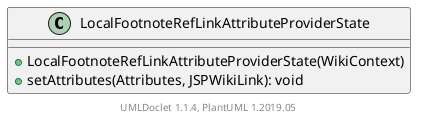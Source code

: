 @startuml

    class LocalFootnoteRefLinkAttributeProviderState [[LocalFootnoteRefLinkAttributeProviderState.html]] {
        +LocalFootnoteRefLinkAttributeProviderState(WikiContext)
        +setAttributes(Attributes, JSPWikiLink): void
    }


    center footer UMLDoclet 1.1.4, PlantUML 1.2019.05
@enduml
